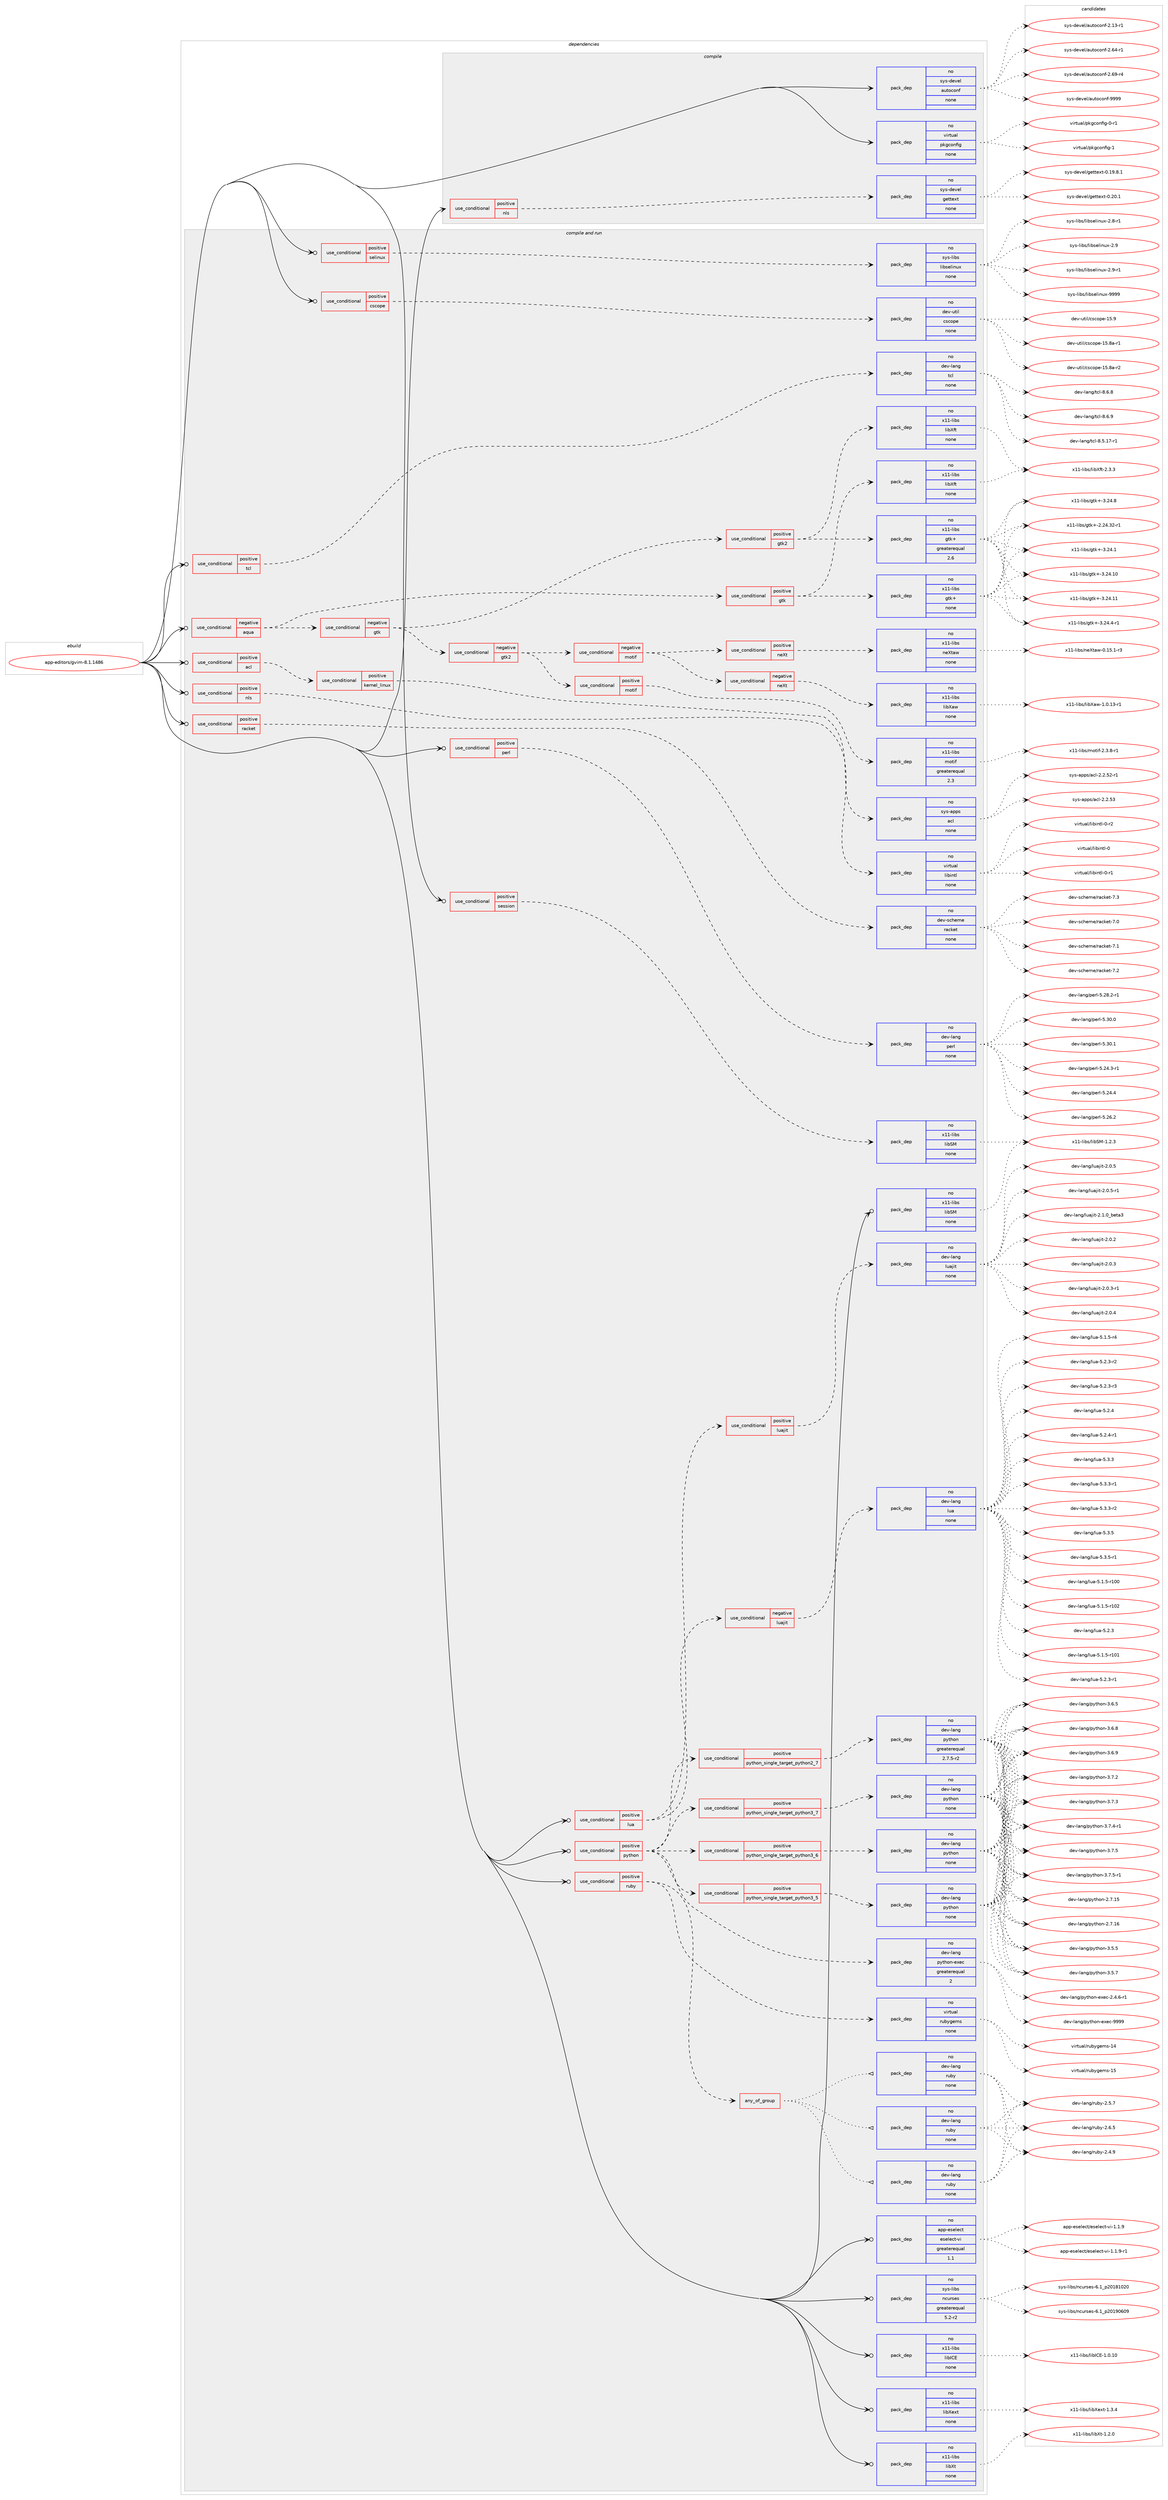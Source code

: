digraph prolog {

# *************
# Graph options
# *************

newrank=true;
concentrate=true;
compound=true;
graph [rankdir=LR,fontname=Helvetica,fontsize=10,ranksep=1.5];#, ranksep=2.5, nodesep=0.2];
edge  [arrowhead=vee];
node  [fontname=Helvetica,fontsize=10];

# **********
# The ebuild
# **********

subgraph cluster_leftcol {
color=gray;
rank=same;
label=<<i>ebuild</i>>;
id [label="app-editors/gvim-8.1.1486", color=red, width=4, href="../app-editors/gvim-8.1.1486.svg"];
}

# ****************
# The dependencies
# ****************

subgraph cluster_midcol {
color=gray;
label=<<i>dependencies</i>>;
subgraph cluster_compile {
fillcolor="#eeeeee";
style=filled;
label=<<i>compile</i>>;
subgraph cond114619 {
dependency480991 [label=<<TABLE BORDER="0" CELLBORDER="1" CELLSPACING="0" CELLPADDING="4"><TR><TD ROWSPAN="3" CELLPADDING="10">use_conditional</TD></TR><TR><TD>positive</TD></TR><TR><TD>nls</TD></TR></TABLE>>, shape=none, color=red];
subgraph pack357619 {
dependency480992 [label=<<TABLE BORDER="0" CELLBORDER="1" CELLSPACING="0" CELLPADDING="4" WIDTH="220"><TR><TD ROWSPAN="6" CELLPADDING="30">pack_dep</TD></TR><TR><TD WIDTH="110">no</TD></TR><TR><TD>sys-devel</TD></TR><TR><TD>gettext</TD></TR><TR><TD>none</TD></TR><TR><TD></TD></TR></TABLE>>, shape=none, color=blue];
}
dependency480991:e -> dependency480992:w [weight=20,style="dashed",arrowhead="vee"];
}
id:e -> dependency480991:w [weight=20,style="solid",arrowhead="vee"];
subgraph pack357620 {
dependency480993 [label=<<TABLE BORDER="0" CELLBORDER="1" CELLSPACING="0" CELLPADDING="4" WIDTH="220"><TR><TD ROWSPAN="6" CELLPADDING="30">pack_dep</TD></TR><TR><TD WIDTH="110">no</TD></TR><TR><TD>sys-devel</TD></TR><TR><TD>autoconf</TD></TR><TR><TD>none</TD></TR><TR><TD></TD></TR></TABLE>>, shape=none, color=blue];
}
id:e -> dependency480993:w [weight=20,style="solid",arrowhead="vee"];
subgraph pack357621 {
dependency480994 [label=<<TABLE BORDER="0" CELLBORDER="1" CELLSPACING="0" CELLPADDING="4" WIDTH="220"><TR><TD ROWSPAN="6" CELLPADDING="30">pack_dep</TD></TR><TR><TD WIDTH="110">no</TD></TR><TR><TD>virtual</TD></TR><TR><TD>pkgconfig</TD></TR><TR><TD>none</TD></TR><TR><TD></TD></TR></TABLE>>, shape=none, color=blue];
}
id:e -> dependency480994:w [weight=20,style="solid",arrowhead="vee"];
}
subgraph cluster_compileandrun {
fillcolor="#eeeeee";
style=filled;
label=<<i>compile and run</i>>;
subgraph cond114620 {
dependency480995 [label=<<TABLE BORDER="0" CELLBORDER="1" CELLSPACING="0" CELLPADDING="4"><TR><TD ROWSPAN="3" CELLPADDING="10">use_conditional</TD></TR><TR><TD>negative</TD></TR><TR><TD>aqua</TD></TR></TABLE>>, shape=none, color=red];
subgraph cond114621 {
dependency480996 [label=<<TABLE BORDER="0" CELLBORDER="1" CELLSPACING="0" CELLPADDING="4"><TR><TD ROWSPAN="3" CELLPADDING="10">use_conditional</TD></TR><TR><TD>positive</TD></TR><TR><TD>gtk</TD></TR></TABLE>>, shape=none, color=red];
subgraph pack357622 {
dependency480997 [label=<<TABLE BORDER="0" CELLBORDER="1" CELLSPACING="0" CELLPADDING="4" WIDTH="220"><TR><TD ROWSPAN="6" CELLPADDING="30">pack_dep</TD></TR><TR><TD WIDTH="110">no</TD></TR><TR><TD>x11-libs</TD></TR><TR><TD>gtk+</TD></TR><TR><TD>none</TD></TR><TR><TD></TD></TR></TABLE>>, shape=none, color=blue];
}
dependency480996:e -> dependency480997:w [weight=20,style="dashed",arrowhead="vee"];
subgraph pack357623 {
dependency480998 [label=<<TABLE BORDER="0" CELLBORDER="1" CELLSPACING="0" CELLPADDING="4" WIDTH="220"><TR><TD ROWSPAN="6" CELLPADDING="30">pack_dep</TD></TR><TR><TD WIDTH="110">no</TD></TR><TR><TD>x11-libs</TD></TR><TR><TD>libXft</TD></TR><TR><TD>none</TD></TR><TR><TD></TD></TR></TABLE>>, shape=none, color=blue];
}
dependency480996:e -> dependency480998:w [weight=20,style="dashed",arrowhead="vee"];
}
dependency480995:e -> dependency480996:w [weight=20,style="dashed",arrowhead="vee"];
subgraph cond114622 {
dependency480999 [label=<<TABLE BORDER="0" CELLBORDER="1" CELLSPACING="0" CELLPADDING="4"><TR><TD ROWSPAN="3" CELLPADDING="10">use_conditional</TD></TR><TR><TD>negative</TD></TR><TR><TD>gtk</TD></TR></TABLE>>, shape=none, color=red];
subgraph cond114623 {
dependency481000 [label=<<TABLE BORDER="0" CELLBORDER="1" CELLSPACING="0" CELLPADDING="4"><TR><TD ROWSPAN="3" CELLPADDING="10">use_conditional</TD></TR><TR><TD>positive</TD></TR><TR><TD>gtk2</TD></TR></TABLE>>, shape=none, color=red];
subgraph pack357624 {
dependency481001 [label=<<TABLE BORDER="0" CELLBORDER="1" CELLSPACING="0" CELLPADDING="4" WIDTH="220"><TR><TD ROWSPAN="6" CELLPADDING="30">pack_dep</TD></TR><TR><TD WIDTH="110">no</TD></TR><TR><TD>x11-libs</TD></TR><TR><TD>gtk+</TD></TR><TR><TD>greaterequal</TD></TR><TR><TD>2.6</TD></TR></TABLE>>, shape=none, color=blue];
}
dependency481000:e -> dependency481001:w [weight=20,style="dashed",arrowhead="vee"];
subgraph pack357625 {
dependency481002 [label=<<TABLE BORDER="0" CELLBORDER="1" CELLSPACING="0" CELLPADDING="4" WIDTH="220"><TR><TD ROWSPAN="6" CELLPADDING="30">pack_dep</TD></TR><TR><TD WIDTH="110">no</TD></TR><TR><TD>x11-libs</TD></TR><TR><TD>libXft</TD></TR><TR><TD>none</TD></TR><TR><TD></TD></TR></TABLE>>, shape=none, color=blue];
}
dependency481000:e -> dependency481002:w [weight=20,style="dashed",arrowhead="vee"];
}
dependency480999:e -> dependency481000:w [weight=20,style="dashed",arrowhead="vee"];
subgraph cond114624 {
dependency481003 [label=<<TABLE BORDER="0" CELLBORDER="1" CELLSPACING="0" CELLPADDING="4"><TR><TD ROWSPAN="3" CELLPADDING="10">use_conditional</TD></TR><TR><TD>negative</TD></TR><TR><TD>gtk2</TD></TR></TABLE>>, shape=none, color=red];
subgraph cond114625 {
dependency481004 [label=<<TABLE BORDER="0" CELLBORDER="1" CELLSPACING="0" CELLPADDING="4"><TR><TD ROWSPAN="3" CELLPADDING="10">use_conditional</TD></TR><TR><TD>positive</TD></TR><TR><TD>motif</TD></TR></TABLE>>, shape=none, color=red];
subgraph pack357626 {
dependency481005 [label=<<TABLE BORDER="0" CELLBORDER="1" CELLSPACING="0" CELLPADDING="4" WIDTH="220"><TR><TD ROWSPAN="6" CELLPADDING="30">pack_dep</TD></TR><TR><TD WIDTH="110">no</TD></TR><TR><TD>x11-libs</TD></TR><TR><TD>motif</TD></TR><TR><TD>greaterequal</TD></TR><TR><TD>2.3</TD></TR></TABLE>>, shape=none, color=blue];
}
dependency481004:e -> dependency481005:w [weight=20,style="dashed",arrowhead="vee"];
}
dependency481003:e -> dependency481004:w [weight=20,style="dashed",arrowhead="vee"];
subgraph cond114626 {
dependency481006 [label=<<TABLE BORDER="0" CELLBORDER="1" CELLSPACING="0" CELLPADDING="4"><TR><TD ROWSPAN="3" CELLPADDING="10">use_conditional</TD></TR><TR><TD>negative</TD></TR><TR><TD>motif</TD></TR></TABLE>>, shape=none, color=red];
subgraph cond114627 {
dependency481007 [label=<<TABLE BORDER="0" CELLBORDER="1" CELLSPACING="0" CELLPADDING="4"><TR><TD ROWSPAN="3" CELLPADDING="10">use_conditional</TD></TR><TR><TD>positive</TD></TR><TR><TD>neXt</TD></TR></TABLE>>, shape=none, color=red];
subgraph pack357627 {
dependency481008 [label=<<TABLE BORDER="0" CELLBORDER="1" CELLSPACING="0" CELLPADDING="4" WIDTH="220"><TR><TD ROWSPAN="6" CELLPADDING="30">pack_dep</TD></TR><TR><TD WIDTH="110">no</TD></TR><TR><TD>x11-libs</TD></TR><TR><TD>neXtaw</TD></TR><TR><TD>none</TD></TR><TR><TD></TD></TR></TABLE>>, shape=none, color=blue];
}
dependency481007:e -> dependency481008:w [weight=20,style="dashed",arrowhead="vee"];
}
dependency481006:e -> dependency481007:w [weight=20,style="dashed",arrowhead="vee"];
subgraph cond114628 {
dependency481009 [label=<<TABLE BORDER="0" CELLBORDER="1" CELLSPACING="0" CELLPADDING="4"><TR><TD ROWSPAN="3" CELLPADDING="10">use_conditional</TD></TR><TR><TD>negative</TD></TR><TR><TD>neXt</TD></TR></TABLE>>, shape=none, color=red];
subgraph pack357628 {
dependency481010 [label=<<TABLE BORDER="0" CELLBORDER="1" CELLSPACING="0" CELLPADDING="4" WIDTH="220"><TR><TD ROWSPAN="6" CELLPADDING="30">pack_dep</TD></TR><TR><TD WIDTH="110">no</TD></TR><TR><TD>x11-libs</TD></TR><TR><TD>libXaw</TD></TR><TR><TD>none</TD></TR><TR><TD></TD></TR></TABLE>>, shape=none, color=blue];
}
dependency481009:e -> dependency481010:w [weight=20,style="dashed",arrowhead="vee"];
}
dependency481006:e -> dependency481009:w [weight=20,style="dashed",arrowhead="vee"];
}
dependency481003:e -> dependency481006:w [weight=20,style="dashed",arrowhead="vee"];
}
dependency480999:e -> dependency481003:w [weight=20,style="dashed",arrowhead="vee"];
}
dependency480995:e -> dependency480999:w [weight=20,style="dashed",arrowhead="vee"];
}
id:e -> dependency480995:w [weight=20,style="solid",arrowhead="odotvee"];
subgraph cond114629 {
dependency481011 [label=<<TABLE BORDER="0" CELLBORDER="1" CELLSPACING="0" CELLPADDING="4"><TR><TD ROWSPAN="3" CELLPADDING="10">use_conditional</TD></TR><TR><TD>positive</TD></TR><TR><TD>acl</TD></TR></TABLE>>, shape=none, color=red];
subgraph cond114630 {
dependency481012 [label=<<TABLE BORDER="0" CELLBORDER="1" CELLSPACING="0" CELLPADDING="4"><TR><TD ROWSPAN="3" CELLPADDING="10">use_conditional</TD></TR><TR><TD>positive</TD></TR><TR><TD>kernel_linux</TD></TR></TABLE>>, shape=none, color=red];
subgraph pack357629 {
dependency481013 [label=<<TABLE BORDER="0" CELLBORDER="1" CELLSPACING="0" CELLPADDING="4" WIDTH="220"><TR><TD ROWSPAN="6" CELLPADDING="30">pack_dep</TD></TR><TR><TD WIDTH="110">no</TD></TR><TR><TD>sys-apps</TD></TR><TR><TD>acl</TD></TR><TR><TD>none</TD></TR><TR><TD></TD></TR></TABLE>>, shape=none, color=blue];
}
dependency481012:e -> dependency481013:w [weight=20,style="dashed",arrowhead="vee"];
}
dependency481011:e -> dependency481012:w [weight=20,style="dashed",arrowhead="vee"];
}
id:e -> dependency481011:w [weight=20,style="solid",arrowhead="odotvee"];
subgraph cond114631 {
dependency481014 [label=<<TABLE BORDER="0" CELLBORDER="1" CELLSPACING="0" CELLPADDING="4"><TR><TD ROWSPAN="3" CELLPADDING="10">use_conditional</TD></TR><TR><TD>positive</TD></TR><TR><TD>cscope</TD></TR></TABLE>>, shape=none, color=red];
subgraph pack357630 {
dependency481015 [label=<<TABLE BORDER="0" CELLBORDER="1" CELLSPACING="0" CELLPADDING="4" WIDTH="220"><TR><TD ROWSPAN="6" CELLPADDING="30">pack_dep</TD></TR><TR><TD WIDTH="110">no</TD></TR><TR><TD>dev-util</TD></TR><TR><TD>cscope</TD></TR><TR><TD>none</TD></TR><TR><TD></TD></TR></TABLE>>, shape=none, color=blue];
}
dependency481014:e -> dependency481015:w [weight=20,style="dashed",arrowhead="vee"];
}
id:e -> dependency481014:w [weight=20,style="solid",arrowhead="odotvee"];
subgraph cond114632 {
dependency481016 [label=<<TABLE BORDER="0" CELLBORDER="1" CELLSPACING="0" CELLPADDING="4"><TR><TD ROWSPAN="3" CELLPADDING="10">use_conditional</TD></TR><TR><TD>positive</TD></TR><TR><TD>lua</TD></TR></TABLE>>, shape=none, color=red];
subgraph cond114633 {
dependency481017 [label=<<TABLE BORDER="0" CELLBORDER="1" CELLSPACING="0" CELLPADDING="4"><TR><TD ROWSPAN="3" CELLPADDING="10">use_conditional</TD></TR><TR><TD>positive</TD></TR><TR><TD>luajit</TD></TR></TABLE>>, shape=none, color=red];
subgraph pack357631 {
dependency481018 [label=<<TABLE BORDER="0" CELLBORDER="1" CELLSPACING="0" CELLPADDING="4" WIDTH="220"><TR><TD ROWSPAN="6" CELLPADDING="30">pack_dep</TD></TR><TR><TD WIDTH="110">no</TD></TR><TR><TD>dev-lang</TD></TR><TR><TD>luajit</TD></TR><TR><TD>none</TD></TR><TR><TD></TD></TR></TABLE>>, shape=none, color=blue];
}
dependency481017:e -> dependency481018:w [weight=20,style="dashed",arrowhead="vee"];
}
dependency481016:e -> dependency481017:w [weight=20,style="dashed",arrowhead="vee"];
subgraph cond114634 {
dependency481019 [label=<<TABLE BORDER="0" CELLBORDER="1" CELLSPACING="0" CELLPADDING="4"><TR><TD ROWSPAN="3" CELLPADDING="10">use_conditional</TD></TR><TR><TD>negative</TD></TR><TR><TD>luajit</TD></TR></TABLE>>, shape=none, color=red];
subgraph pack357632 {
dependency481020 [label=<<TABLE BORDER="0" CELLBORDER="1" CELLSPACING="0" CELLPADDING="4" WIDTH="220"><TR><TD ROWSPAN="6" CELLPADDING="30">pack_dep</TD></TR><TR><TD WIDTH="110">no</TD></TR><TR><TD>dev-lang</TD></TR><TR><TD>lua</TD></TR><TR><TD>none</TD></TR><TR><TD></TD></TR></TABLE>>, shape=none, color=blue];
}
dependency481019:e -> dependency481020:w [weight=20,style="dashed",arrowhead="vee"];
}
dependency481016:e -> dependency481019:w [weight=20,style="dashed",arrowhead="vee"];
}
id:e -> dependency481016:w [weight=20,style="solid",arrowhead="odotvee"];
subgraph cond114635 {
dependency481021 [label=<<TABLE BORDER="0" CELLBORDER="1" CELLSPACING="0" CELLPADDING="4"><TR><TD ROWSPAN="3" CELLPADDING="10">use_conditional</TD></TR><TR><TD>positive</TD></TR><TR><TD>nls</TD></TR></TABLE>>, shape=none, color=red];
subgraph pack357633 {
dependency481022 [label=<<TABLE BORDER="0" CELLBORDER="1" CELLSPACING="0" CELLPADDING="4" WIDTH="220"><TR><TD ROWSPAN="6" CELLPADDING="30">pack_dep</TD></TR><TR><TD WIDTH="110">no</TD></TR><TR><TD>virtual</TD></TR><TR><TD>libintl</TD></TR><TR><TD>none</TD></TR><TR><TD></TD></TR></TABLE>>, shape=none, color=blue];
}
dependency481021:e -> dependency481022:w [weight=20,style="dashed",arrowhead="vee"];
}
id:e -> dependency481021:w [weight=20,style="solid",arrowhead="odotvee"];
subgraph cond114636 {
dependency481023 [label=<<TABLE BORDER="0" CELLBORDER="1" CELLSPACING="0" CELLPADDING="4"><TR><TD ROWSPAN="3" CELLPADDING="10">use_conditional</TD></TR><TR><TD>positive</TD></TR><TR><TD>perl</TD></TR></TABLE>>, shape=none, color=red];
subgraph pack357634 {
dependency481024 [label=<<TABLE BORDER="0" CELLBORDER="1" CELLSPACING="0" CELLPADDING="4" WIDTH="220"><TR><TD ROWSPAN="6" CELLPADDING="30">pack_dep</TD></TR><TR><TD WIDTH="110">no</TD></TR><TR><TD>dev-lang</TD></TR><TR><TD>perl</TD></TR><TR><TD>none</TD></TR><TR><TD></TD></TR></TABLE>>, shape=none, color=blue];
}
dependency481023:e -> dependency481024:w [weight=20,style="dashed",arrowhead="vee"];
}
id:e -> dependency481023:w [weight=20,style="solid",arrowhead="odotvee"];
subgraph cond114637 {
dependency481025 [label=<<TABLE BORDER="0" CELLBORDER="1" CELLSPACING="0" CELLPADDING="4"><TR><TD ROWSPAN="3" CELLPADDING="10">use_conditional</TD></TR><TR><TD>positive</TD></TR><TR><TD>python</TD></TR></TABLE>>, shape=none, color=red];
subgraph cond114638 {
dependency481026 [label=<<TABLE BORDER="0" CELLBORDER="1" CELLSPACING="0" CELLPADDING="4"><TR><TD ROWSPAN="3" CELLPADDING="10">use_conditional</TD></TR><TR><TD>positive</TD></TR><TR><TD>python_single_target_python2_7</TD></TR></TABLE>>, shape=none, color=red];
subgraph pack357635 {
dependency481027 [label=<<TABLE BORDER="0" CELLBORDER="1" CELLSPACING="0" CELLPADDING="4" WIDTH="220"><TR><TD ROWSPAN="6" CELLPADDING="30">pack_dep</TD></TR><TR><TD WIDTH="110">no</TD></TR><TR><TD>dev-lang</TD></TR><TR><TD>python</TD></TR><TR><TD>greaterequal</TD></TR><TR><TD>2.7.5-r2</TD></TR></TABLE>>, shape=none, color=blue];
}
dependency481026:e -> dependency481027:w [weight=20,style="dashed",arrowhead="vee"];
}
dependency481025:e -> dependency481026:w [weight=20,style="dashed",arrowhead="vee"];
subgraph cond114639 {
dependency481028 [label=<<TABLE BORDER="0" CELLBORDER="1" CELLSPACING="0" CELLPADDING="4"><TR><TD ROWSPAN="3" CELLPADDING="10">use_conditional</TD></TR><TR><TD>positive</TD></TR><TR><TD>python_single_target_python3_5</TD></TR></TABLE>>, shape=none, color=red];
subgraph pack357636 {
dependency481029 [label=<<TABLE BORDER="0" CELLBORDER="1" CELLSPACING="0" CELLPADDING="4" WIDTH="220"><TR><TD ROWSPAN="6" CELLPADDING="30">pack_dep</TD></TR><TR><TD WIDTH="110">no</TD></TR><TR><TD>dev-lang</TD></TR><TR><TD>python</TD></TR><TR><TD>none</TD></TR><TR><TD></TD></TR></TABLE>>, shape=none, color=blue];
}
dependency481028:e -> dependency481029:w [weight=20,style="dashed",arrowhead="vee"];
}
dependency481025:e -> dependency481028:w [weight=20,style="dashed",arrowhead="vee"];
subgraph cond114640 {
dependency481030 [label=<<TABLE BORDER="0" CELLBORDER="1" CELLSPACING="0" CELLPADDING="4"><TR><TD ROWSPAN="3" CELLPADDING="10">use_conditional</TD></TR><TR><TD>positive</TD></TR><TR><TD>python_single_target_python3_6</TD></TR></TABLE>>, shape=none, color=red];
subgraph pack357637 {
dependency481031 [label=<<TABLE BORDER="0" CELLBORDER="1" CELLSPACING="0" CELLPADDING="4" WIDTH="220"><TR><TD ROWSPAN="6" CELLPADDING="30">pack_dep</TD></TR><TR><TD WIDTH="110">no</TD></TR><TR><TD>dev-lang</TD></TR><TR><TD>python</TD></TR><TR><TD>none</TD></TR><TR><TD></TD></TR></TABLE>>, shape=none, color=blue];
}
dependency481030:e -> dependency481031:w [weight=20,style="dashed",arrowhead="vee"];
}
dependency481025:e -> dependency481030:w [weight=20,style="dashed",arrowhead="vee"];
subgraph cond114641 {
dependency481032 [label=<<TABLE BORDER="0" CELLBORDER="1" CELLSPACING="0" CELLPADDING="4"><TR><TD ROWSPAN="3" CELLPADDING="10">use_conditional</TD></TR><TR><TD>positive</TD></TR><TR><TD>python_single_target_python3_7</TD></TR></TABLE>>, shape=none, color=red];
subgraph pack357638 {
dependency481033 [label=<<TABLE BORDER="0" CELLBORDER="1" CELLSPACING="0" CELLPADDING="4" WIDTH="220"><TR><TD ROWSPAN="6" CELLPADDING="30">pack_dep</TD></TR><TR><TD WIDTH="110">no</TD></TR><TR><TD>dev-lang</TD></TR><TR><TD>python</TD></TR><TR><TD>none</TD></TR><TR><TD></TD></TR></TABLE>>, shape=none, color=blue];
}
dependency481032:e -> dependency481033:w [weight=20,style="dashed",arrowhead="vee"];
}
dependency481025:e -> dependency481032:w [weight=20,style="dashed",arrowhead="vee"];
subgraph pack357639 {
dependency481034 [label=<<TABLE BORDER="0" CELLBORDER="1" CELLSPACING="0" CELLPADDING="4" WIDTH="220"><TR><TD ROWSPAN="6" CELLPADDING="30">pack_dep</TD></TR><TR><TD WIDTH="110">no</TD></TR><TR><TD>dev-lang</TD></TR><TR><TD>python-exec</TD></TR><TR><TD>greaterequal</TD></TR><TR><TD>2</TD></TR></TABLE>>, shape=none, color=blue];
}
dependency481025:e -> dependency481034:w [weight=20,style="dashed",arrowhead="vee"];
}
id:e -> dependency481025:w [weight=20,style="solid",arrowhead="odotvee"];
subgraph cond114642 {
dependency481035 [label=<<TABLE BORDER="0" CELLBORDER="1" CELLSPACING="0" CELLPADDING="4"><TR><TD ROWSPAN="3" CELLPADDING="10">use_conditional</TD></TR><TR><TD>positive</TD></TR><TR><TD>racket</TD></TR></TABLE>>, shape=none, color=red];
subgraph pack357640 {
dependency481036 [label=<<TABLE BORDER="0" CELLBORDER="1" CELLSPACING="0" CELLPADDING="4" WIDTH="220"><TR><TD ROWSPAN="6" CELLPADDING="30">pack_dep</TD></TR><TR><TD WIDTH="110">no</TD></TR><TR><TD>dev-scheme</TD></TR><TR><TD>racket</TD></TR><TR><TD>none</TD></TR><TR><TD></TD></TR></TABLE>>, shape=none, color=blue];
}
dependency481035:e -> dependency481036:w [weight=20,style="dashed",arrowhead="vee"];
}
id:e -> dependency481035:w [weight=20,style="solid",arrowhead="odotvee"];
subgraph cond114643 {
dependency481037 [label=<<TABLE BORDER="0" CELLBORDER="1" CELLSPACING="0" CELLPADDING="4"><TR><TD ROWSPAN="3" CELLPADDING="10">use_conditional</TD></TR><TR><TD>positive</TD></TR><TR><TD>ruby</TD></TR></TABLE>>, shape=none, color=red];
subgraph any8447 {
dependency481038 [label=<<TABLE BORDER="0" CELLBORDER="1" CELLSPACING="0" CELLPADDING="4"><TR><TD CELLPADDING="10">any_of_group</TD></TR></TABLE>>, shape=none, color=red];subgraph pack357641 {
dependency481039 [label=<<TABLE BORDER="0" CELLBORDER="1" CELLSPACING="0" CELLPADDING="4" WIDTH="220"><TR><TD ROWSPAN="6" CELLPADDING="30">pack_dep</TD></TR><TR><TD WIDTH="110">no</TD></TR><TR><TD>dev-lang</TD></TR><TR><TD>ruby</TD></TR><TR><TD>none</TD></TR><TR><TD></TD></TR></TABLE>>, shape=none, color=blue];
}
dependency481038:e -> dependency481039:w [weight=20,style="dotted",arrowhead="oinv"];
subgraph pack357642 {
dependency481040 [label=<<TABLE BORDER="0" CELLBORDER="1" CELLSPACING="0" CELLPADDING="4" WIDTH="220"><TR><TD ROWSPAN="6" CELLPADDING="30">pack_dep</TD></TR><TR><TD WIDTH="110">no</TD></TR><TR><TD>dev-lang</TD></TR><TR><TD>ruby</TD></TR><TR><TD>none</TD></TR><TR><TD></TD></TR></TABLE>>, shape=none, color=blue];
}
dependency481038:e -> dependency481040:w [weight=20,style="dotted",arrowhead="oinv"];
subgraph pack357643 {
dependency481041 [label=<<TABLE BORDER="0" CELLBORDER="1" CELLSPACING="0" CELLPADDING="4" WIDTH="220"><TR><TD ROWSPAN="6" CELLPADDING="30">pack_dep</TD></TR><TR><TD WIDTH="110">no</TD></TR><TR><TD>dev-lang</TD></TR><TR><TD>ruby</TD></TR><TR><TD>none</TD></TR><TR><TD></TD></TR></TABLE>>, shape=none, color=blue];
}
dependency481038:e -> dependency481041:w [weight=20,style="dotted",arrowhead="oinv"];
}
dependency481037:e -> dependency481038:w [weight=20,style="dashed",arrowhead="vee"];
subgraph pack357644 {
dependency481042 [label=<<TABLE BORDER="0" CELLBORDER="1" CELLSPACING="0" CELLPADDING="4" WIDTH="220"><TR><TD ROWSPAN="6" CELLPADDING="30">pack_dep</TD></TR><TR><TD WIDTH="110">no</TD></TR><TR><TD>virtual</TD></TR><TR><TD>rubygems</TD></TR><TR><TD>none</TD></TR><TR><TD></TD></TR></TABLE>>, shape=none, color=blue];
}
dependency481037:e -> dependency481042:w [weight=20,style="dashed",arrowhead="vee"];
}
id:e -> dependency481037:w [weight=20,style="solid",arrowhead="odotvee"];
subgraph cond114644 {
dependency481043 [label=<<TABLE BORDER="0" CELLBORDER="1" CELLSPACING="0" CELLPADDING="4"><TR><TD ROWSPAN="3" CELLPADDING="10">use_conditional</TD></TR><TR><TD>positive</TD></TR><TR><TD>selinux</TD></TR></TABLE>>, shape=none, color=red];
subgraph pack357645 {
dependency481044 [label=<<TABLE BORDER="0" CELLBORDER="1" CELLSPACING="0" CELLPADDING="4" WIDTH="220"><TR><TD ROWSPAN="6" CELLPADDING="30">pack_dep</TD></TR><TR><TD WIDTH="110">no</TD></TR><TR><TD>sys-libs</TD></TR><TR><TD>libselinux</TD></TR><TR><TD>none</TD></TR><TR><TD></TD></TR></TABLE>>, shape=none, color=blue];
}
dependency481043:e -> dependency481044:w [weight=20,style="dashed",arrowhead="vee"];
}
id:e -> dependency481043:w [weight=20,style="solid",arrowhead="odotvee"];
subgraph cond114645 {
dependency481045 [label=<<TABLE BORDER="0" CELLBORDER="1" CELLSPACING="0" CELLPADDING="4"><TR><TD ROWSPAN="3" CELLPADDING="10">use_conditional</TD></TR><TR><TD>positive</TD></TR><TR><TD>session</TD></TR></TABLE>>, shape=none, color=red];
subgraph pack357646 {
dependency481046 [label=<<TABLE BORDER="0" CELLBORDER="1" CELLSPACING="0" CELLPADDING="4" WIDTH="220"><TR><TD ROWSPAN="6" CELLPADDING="30">pack_dep</TD></TR><TR><TD WIDTH="110">no</TD></TR><TR><TD>x11-libs</TD></TR><TR><TD>libSM</TD></TR><TR><TD>none</TD></TR><TR><TD></TD></TR></TABLE>>, shape=none, color=blue];
}
dependency481045:e -> dependency481046:w [weight=20,style="dashed",arrowhead="vee"];
}
id:e -> dependency481045:w [weight=20,style="solid",arrowhead="odotvee"];
subgraph cond114646 {
dependency481047 [label=<<TABLE BORDER="0" CELLBORDER="1" CELLSPACING="0" CELLPADDING="4"><TR><TD ROWSPAN="3" CELLPADDING="10">use_conditional</TD></TR><TR><TD>positive</TD></TR><TR><TD>tcl</TD></TR></TABLE>>, shape=none, color=red];
subgraph pack357647 {
dependency481048 [label=<<TABLE BORDER="0" CELLBORDER="1" CELLSPACING="0" CELLPADDING="4" WIDTH="220"><TR><TD ROWSPAN="6" CELLPADDING="30">pack_dep</TD></TR><TR><TD WIDTH="110">no</TD></TR><TR><TD>dev-lang</TD></TR><TR><TD>tcl</TD></TR><TR><TD>none</TD></TR><TR><TD></TD></TR></TABLE>>, shape=none, color=blue];
}
dependency481047:e -> dependency481048:w [weight=20,style="dashed",arrowhead="vee"];
}
id:e -> dependency481047:w [weight=20,style="solid",arrowhead="odotvee"];
subgraph pack357648 {
dependency481049 [label=<<TABLE BORDER="0" CELLBORDER="1" CELLSPACING="0" CELLPADDING="4" WIDTH="220"><TR><TD ROWSPAN="6" CELLPADDING="30">pack_dep</TD></TR><TR><TD WIDTH="110">no</TD></TR><TR><TD>app-eselect</TD></TR><TR><TD>eselect-vi</TD></TR><TR><TD>greaterequal</TD></TR><TR><TD>1.1</TD></TR></TABLE>>, shape=none, color=blue];
}
id:e -> dependency481049:w [weight=20,style="solid",arrowhead="odotvee"];
subgraph pack357649 {
dependency481050 [label=<<TABLE BORDER="0" CELLBORDER="1" CELLSPACING="0" CELLPADDING="4" WIDTH="220"><TR><TD ROWSPAN="6" CELLPADDING="30">pack_dep</TD></TR><TR><TD WIDTH="110">no</TD></TR><TR><TD>sys-libs</TD></TR><TR><TD>ncurses</TD></TR><TR><TD>greaterequal</TD></TR><TR><TD>5.2-r2</TD></TR></TABLE>>, shape=none, color=blue];
}
id:e -> dependency481050:w [weight=20,style="solid",arrowhead="odotvee"];
subgraph pack357650 {
dependency481051 [label=<<TABLE BORDER="0" CELLBORDER="1" CELLSPACING="0" CELLPADDING="4" WIDTH="220"><TR><TD ROWSPAN="6" CELLPADDING="30">pack_dep</TD></TR><TR><TD WIDTH="110">no</TD></TR><TR><TD>x11-libs</TD></TR><TR><TD>libICE</TD></TR><TR><TD>none</TD></TR><TR><TD></TD></TR></TABLE>>, shape=none, color=blue];
}
id:e -> dependency481051:w [weight=20,style="solid",arrowhead="odotvee"];
subgraph pack357651 {
dependency481052 [label=<<TABLE BORDER="0" CELLBORDER="1" CELLSPACING="0" CELLPADDING="4" WIDTH="220"><TR><TD ROWSPAN="6" CELLPADDING="30">pack_dep</TD></TR><TR><TD WIDTH="110">no</TD></TR><TR><TD>x11-libs</TD></TR><TR><TD>libSM</TD></TR><TR><TD>none</TD></TR><TR><TD></TD></TR></TABLE>>, shape=none, color=blue];
}
id:e -> dependency481052:w [weight=20,style="solid",arrowhead="odotvee"];
subgraph pack357652 {
dependency481053 [label=<<TABLE BORDER="0" CELLBORDER="1" CELLSPACING="0" CELLPADDING="4" WIDTH="220"><TR><TD ROWSPAN="6" CELLPADDING="30">pack_dep</TD></TR><TR><TD WIDTH="110">no</TD></TR><TR><TD>x11-libs</TD></TR><TR><TD>libXext</TD></TR><TR><TD>none</TD></TR><TR><TD></TD></TR></TABLE>>, shape=none, color=blue];
}
id:e -> dependency481053:w [weight=20,style="solid",arrowhead="odotvee"];
subgraph pack357653 {
dependency481054 [label=<<TABLE BORDER="0" CELLBORDER="1" CELLSPACING="0" CELLPADDING="4" WIDTH="220"><TR><TD ROWSPAN="6" CELLPADDING="30">pack_dep</TD></TR><TR><TD WIDTH="110">no</TD></TR><TR><TD>x11-libs</TD></TR><TR><TD>libXt</TD></TR><TR><TD>none</TD></TR><TR><TD></TD></TR></TABLE>>, shape=none, color=blue];
}
id:e -> dependency481054:w [weight=20,style="solid",arrowhead="odotvee"];
}
subgraph cluster_run {
fillcolor="#eeeeee";
style=filled;
label=<<i>run</i>>;
}
}

# **************
# The candidates
# **************

subgraph cluster_choices {
rank=same;
color=gray;
label=<<i>candidates</i>>;

subgraph choice357619 {
color=black;
nodesep=1;
choice1151211154510010111810110847103101116116101120116454846495746564649 [label="sys-devel/gettext-0.19.8.1", color=red, width=4,href="../sys-devel/gettext-0.19.8.1.svg"];
choice115121115451001011181011084710310111611610112011645484650484649 [label="sys-devel/gettext-0.20.1", color=red, width=4,href="../sys-devel/gettext-0.20.1.svg"];
dependency480992:e -> choice1151211154510010111810110847103101116116101120116454846495746564649:w [style=dotted,weight="100"];
dependency480992:e -> choice115121115451001011181011084710310111611610112011645484650484649:w [style=dotted,weight="100"];
}
subgraph choice357620 {
color=black;
nodesep=1;
choice1151211154510010111810110847971171161119911111010245504649514511449 [label="sys-devel/autoconf-2.13-r1", color=red, width=4,href="../sys-devel/autoconf-2.13-r1.svg"];
choice1151211154510010111810110847971171161119911111010245504654524511449 [label="sys-devel/autoconf-2.64-r1", color=red, width=4,href="../sys-devel/autoconf-2.64-r1.svg"];
choice1151211154510010111810110847971171161119911111010245504654574511452 [label="sys-devel/autoconf-2.69-r4", color=red, width=4,href="../sys-devel/autoconf-2.69-r4.svg"];
choice115121115451001011181011084797117116111991111101024557575757 [label="sys-devel/autoconf-9999", color=red, width=4,href="../sys-devel/autoconf-9999.svg"];
dependency480993:e -> choice1151211154510010111810110847971171161119911111010245504649514511449:w [style=dotted,weight="100"];
dependency480993:e -> choice1151211154510010111810110847971171161119911111010245504654524511449:w [style=dotted,weight="100"];
dependency480993:e -> choice1151211154510010111810110847971171161119911111010245504654574511452:w [style=dotted,weight="100"];
dependency480993:e -> choice115121115451001011181011084797117116111991111101024557575757:w [style=dotted,weight="100"];
}
subgraph choice357621 {
color=black;
nodesep=1;
choice11810511411611797108471121071039911111010210510345484511449 [label="virtual/pkgconfig-0-r1", color=red, width=4,href="../virtual/pkgconfig-0-r1.svg"];
choice1181051141161179710847112107103991111101021051034549 [label="virtual/pkgconfig-1", color=red, width=4,href="../virtual/pkgconfig-1.svg"];
dependency480994:e -> choice11810511411611797108471121071039911111010210510345484511449:w [style=dotted,weight="100"];
dependency480994:e -> choice1181051141161179710847112107103991111101021051034549:w [style=dotted,weight="100"];
}
subgraph choice357622 {
color=black;
nodesep=1;
choice12049494510810598115471031161074345504650524651504511449 [label="x11-libs/gtk+-2.24.32-r1", color=red, width=4,href="../x11-libs/gtk+-2.24.32-r1.svg"];
choice12049494510810598115471031161074345514650524649 [label="x11-libs/gtk+-3.24.1", color=red, width=4,href="../x11-libs/gtk+-3.24.1.svg"];
choice1204949451081059811547103116107434551465052464948 [label="x11-libs/gtk+-3.24.10", color=red, width=4,href="../x11-libs/gtk+-3.24.10.svg"];
choice1204949451081059811547103116107434551465052464949 [label="x11-libs/gtk+-3.24.11", color=red, width=4,href="../x11-libs/gtk+-3.24.11.svg"];
choice120494945108105981154710311610743455146505246524511449 [label="x11-libs/gtk+-3.24.4-r1", color=red, width=4,href="../x11-libs/gtk+-3.24.4-r1.svg"];
choice12049494510810598115471031161074345514650524656 [label="x11-libs/gtk+-3.24.8", color=red, width=4,href="../x11-libs/gtk+-3.24.8.svg"];
dependency480997:e -> choice12049494510810598115471031161074345504650524651504511449:w [style=dotted,weight="100"];
dependency480997:e -> choice12049494510810598115471031161074345514650524649:w [style=dotted,weight="100"];
dependency480997:e -> choice1204949451081059811547103116107434551465052464948:w [style=dotted,weight="100"];
dependency480997:e -> choice1204949451081059811547103116107434551465052464949:w [style=dotted,weight="100"];
dependency480997:e -> choice120494945108105981154710311610743455146505246524511449:w [style=dotted,weight="100"];
dependency480997:e -> choice12049494510810598115471031161074345514650524656:w [style=dotted,weight="100"];
}
subgraph choice357623 {
color=black;
nodesep=1;
choice12049494510810598115471081059888102116455046514651 [label="x11-libs/libXft-2.3.3", color=red, width=4,href="../x11-libs/libXft-2.3.3.svg"];
dependency480998:e -> choice12049494510810598115471081059888102116455046514651:w [style=dotted,weight="100"];
}
subgraph choice357624 {
color=black;
nodesep=1;
choice12049494510810598115471031161074345504650524651504511449 [label="x11-libs/gtk+-2.24.32-r1", color=red, width=4,href="../x11-libs/gtk+-2.24.32-r1.svg"];
choice12049494510810598115471031161074345514650524649 [label="x11-libs/gtk+-3.24.1", color=red, width=4,href="../x11-libs/gtk+-3.24.1.svg"];
choice1204949451081059811547103116107434551465052464948 [label="x11-libs/gtk+-3.24.10", color=red, width=4,href="../x11-libs/gtk+-3.24.10.svg"];
choice1204949451081059811547103116107434551465052464949 [label="x11-libs/gtk+-3.24.11", color=red, width=4,href="../x11-libs/gtk+-3.24.11.svg"];
choice120494945108105981154710311610743455146505246524511449 [label="x11-libs/gtk+-3.24.4-r1", color=red, width=4,href="../x11-libs/gtk+-3.24.4-r1.svg"];
choice12049494510810598115471031161074345514650524656 [label="x11-libs/gtk+-3.24.8", color=red, width=4,href="../x11-libs/gtk+-3.24.8.svg"];
dependency481001:e -> choice12049494510810598115471031161074345504650524651504511449:w [style=dotted,weight="100"];
dependency481001:e -> choice12049494510810598115471031161074345514650524649:w [style=dotted,weight="100"];
dependency481001:e -> choice1204949451081059811547103116107434551465052464948:w [style=dotted,weight="100"];
dependency481001:e -> choice1204949451081059811547103116107434551465052464949:w [style=dotted,weight="100"];
dependency481001:e -> choice120494945108105981154710311610743455146505246524511449:w [style=dotted,weight="100"];
dependency481001:e -> choice12049494510810598115471031161074345514650524656:w [style=dotted,weight="100"];
}
subgraph choice357625 {
color=black;
nodesep=1;
choice12049494510810598115471081059888102116455046514651 [label="x11-libs/libXft-2.3.3", color=red, width=4,href="../x11-libs/libXft-2.3.3.svg"];
dependency481002:e -> choice12049494510810598115471081059888102116455046514651:w [style=dotted,weight="100"];
}
subgraph choice357626 {
color=black;
nodesep=1;
choice12049494510810598115471091111161051024550465146564511449 [label="x11-libs/motif-2.3.8-r1", color=red, width=4,href="../x11-libs/motif-2.3.8-r1.svg"];
dependency481005:e -> choice12049494510810598115471091111161051024550465146564511449:w [style=dotted,weight="100"];
}
subgraph choice357627 {
color=black;
nodesep=1;
choice12049494510810598115471101018811697119454846495346494511451 [label="x11-libs/neXtaw-0.15.1-r3", color=red, width=4,href="../x11-libs/neXtaw-0.15.1-r3.svg"];
dependency481008:e -> choice12049494510810598115471101018811697119454846495346494511451:w [style=dotted,weight="100"];
}
subgraph choice357628 {
color=black;
nodesep=1;
choice1204949451081059811547108105988897119454946484649514511449 [label="x11-libs/libXaw-1.0.13-r1", color=red, width=4,href="../x11-libs/libXaw-1.0.13-r1.svg"];
dependency481010:e -> choice1204949451081059811547108105988897119454946484649514511449:w [style=dotted,weight="100"];
}
subgraph choice357629 {
color=black;
nodesep=1;
choice1151211154597112112115479799108455046504653504511449 [label="sys-apps/acl-2.2.52-r1", color=red, width=4,href="../sys-apps/acl-2.2.52-r1.svg"];
choice115121115459711211211547979910845504650465351 [label="sys-apps/acl-2.2.53", color=red, width=4,href="../sys-apps/acl-2.2.53.svg"];
dependency481013:e -> choice1151211154597112112115479799108455046504653504511449:w [style=dotted,weight="100"];
dependency481013:e -> choice115121115459711211211547979910845504650465351:w [style=dotted,weight="100"];
}
subgraph choice357630 {
color=black;
nodesep=1;
choice100101118451171161051084799115991111121014549534656974511449 [label="dev-util/cscope-15.8a-r1", color=red, width=4,href="../dev-util/cscope-15.8a-r1.svg"];
choice100101118451171161051084799115991111121014549534656974511450 [label="dev-util/cscope-15.8a-r2", color=red, width=4,href="../dev-util/cscope-15.8a-r2.svg"];
choice100101118451171161051084799115991111121014549534657 [label="dev-util/cscope-15.9", color=red, width=4,href="../dev-util/cscope-15.9.svg"];
dependency481015:e -> choice100101118451171161051084799115991111121014549534656974511449:w [style=dotted,weight="100"];
dependency481015:e -> choice100101118451171161051084799115991111121014549534656974511450:w [style=dotted,weight="100"];
dependency481015:e -> choice100101118451171161051084799115991111121014549534657:w [style=dotted,weight="100"];
}
subgraph choice357631 {
color=black;
nodesep=1;
choice10010111845108971101034710811797106105116455046484650 [label="dev-lang/luajit-2.0.2", color=red, width=4,href="../dev-lang/luajit-2.0.2.svg"];
choice10010111845108971101034710811797106105116455046484651 [label="dev-lang/luajit-2.0.3", color=red, width=4,href="../dev-lang/luajit-2.0.3.svg"];
choice100101118451089711010347108117971061051164550464846514511449 [label="dev-lang/luajit-2.0.3-r1", color=red, width=4,href="../dev-lang/luajit-2.0.3-r1.svg"];
choice10010111845108971101034710811797106105116455046484652 [label="dev-lang/luajit-2.0.4", color=red, width=4,href="../dev-lang/luajit-2.0.4.svg"];
choice10010111845108971101034710811797106105116455046484653 [label="dev-lang/luajit-2.0.5", color=red, width=4,href="../dev-lang/luajit-2.0.5.svg"];
choice100101118451089711010347108117971061051164550464846534511449 [label="dev-lang/luajit-2.0.5-r1", color=red, width=4,href="../dev-lang/luajit-2.0.5-r1.svg"];
choice1001011184510897110103471081179710610511645504649464895981011169751 [label="dev-lang/luajit-2.1.0_beta3", color=red, width=4,href="../dev-lang/luajit-2.1.0_beta3.svg"];
dependency481018:e -> choice10010111845108971101034710811797106105116455046484650:w [style=dotted,weight="100"];
dependency481018:e -> choice10010111845108971101034710811797106105116455046484651:w [style=dotted,weight="100"];
dependency481018:e -> choice100101118451089711010347108117971061051164550464846514511449:w [style=dotted,weight="100"];
dependency481018:e -> choice10010111845108971101034710811797106105116455046484652:w [style=dotted,weight="100"];
dependency481018:e -> choice10010111845108971101034710811797106105116455046484653:w [style=dotted,weight="100"];
dependency481018:e -> choice100101118451089711010347108117971061051164550464846534511449:w [style=dotted,weight="100"];
dependency481018:e -> choice1001011184510897110103471081179710610511645504649464895981011169751:w [style=dotted,weight="100"];
}
subgraph choice357632 {
color=black;
nodesep=1;
choice1001011184510897110103471081179745534649465345114494848 [label="dev-lang/lua-5.1.5-r100", color=red, width=4,href="../dev-lang/lua-5.1.5-r100.svg"];
choice1001011184510897110103471081179745534649465345114494849 [label="dev-lang/lua-5.1.5-r101", color=red, width=4,href="../dev-lang/lua-5.1.5-r101.svg"];
choice1001011184510897110103471081179745534649465345114494850 [label="dev-lang/lua-5.1.5-r102", color=red, width=4,href="../dev-lang/lua-5.1.5-r102.svg"];
choice100101118451089711010347108117974553464946534511452 [label="dev-lang/lua-5.1.5-r4", color=red, width=4,href="../dev-lang/lua-5.1.5-r4.svg"];
choice10010111845108971101034710811797455346504651 [label="dev-lang/lua-5.2.3", color=red, width=4,href="../dev-lang/lua-5.2.3.svg"];
choice100101118451089711010347108117974553465046514511449 [label="dev-lang/lua-5.2.3-r1", color=red, width=4,href="../dev-lang/lua-5.2.3-r1.svg"];
choice100101118451089711010347108117974553465046514511450 [label="dev-lang/lua-5.2.3-r2", color=red, width=4,href="../dev-lang/lua-5.2.3-r2.svg"];
choice100101118451089711010347108117974553465046514511451 [label="dev-lang/lua-5.2.3-r3", color=red, width=4,href="../dev-lang/lua-5.2.3-r3.svg"];
choice10010111845108971101034710811797455346504652 [label="dev-lang/lua-5.2.4", color=red, width=4,href="../dev-lang/lua-5.2.4.svg"];
choice100101118451089711010347108117974553465046524511449 [label="dev-lang/lua-5.2.4-r1", color=red, width=4,href="../dev-lang/lua-5.2.4-r1.svg"];
choice10010111845108971101034710811797455346514651 [label="dev-lang/lua-5.3.3", color=red, width=4,href="../dev-lang/lua-5.3.3.svg"];
choice100101118451089711010347108117974553465146514511449 [label="dev-lang/lua-5.3.3-r1", color=red, width=4,href="../dev-lang/lua-5.3.3-r1.svg"];
choice100101118451089711010347108117974553465146514511450 [label="dev-lang/lua-5.3.3-r2", color=red, width=4,href="../dev-lang/lua-5.3.3-r2.svg"];
choice10010111845108971101034710811797455346514653 [label="dev-lang/lua-5.3.5", color=red, width=4,href="../dev-lang/lua-5.3.5.svg"];
choice100101118451089711010347108117974553465146534511449 [label="dev-lang/lua-5.3.5-r1", color=red, width=4,href="../dev-lang/lua-5.3.5-r1.svg"];
dependency481020:e -> choice1001011184510897110103471081179745534649465345114494848:w [style=dotted,weight="100"];
dependency481020:e -> choice1001011184510897110103471081179745534649465345114494849:w [style=dotted,weight="100"];
dependency481020:e -> choice1001011184510897110103471081179745534649465345114494850:w [style=dotted,weight="100"];
dependency481020:e -> choice100101118451089711010347108117974553464946534511452:w [style=dotted,weight="100"];
dependency481020:e -> choice10010111845108971101034710811797455346504651:w [style=dotted,weight="100"];
dependency481020:e -> choice100101118451089711010347108117974553465046514511449:w [style=dotted,weight="100"];
dependency481020:e -> choice100101118451089711010347108117974553465046514511450:w [style=dotted,weight="100"];
dependency481020:e -> choice100101118451089711010347108117974553465046514511451:w [style=dotted,weight="100"];
dependency481020:e -> choice10010111845108971101034710811797455346504652:w [style=dotted,weight="100"];
dependency481020:e -> choice100101118451089711010347108117974553465046524511449:w [style=dotted,weight="100"];
dependency481020:e -> choice10010111845108971101034710811797455346514651:w [style=dotted,weight="100"];
dependency481020:e -> choice100101118451089711010347108117974553465146514511449:w [style=dotted,weight="100"];
dependency481020:e -> choice100101118451089711010347108117974553465146514511450:w [style=dotted,weight="100"];
dependency481020:e -> choice10010111845108971101034710811797455346514653:w [style=dotted,weight="100"];
dependency481020:e -> choice100101118451089711010347108117974553465146534511449:w [style=dotted,weight="100"];
}
subgraph choice357633 {
color=black;
nodesep=1;
choice1181051141161179710847108105981051101161084548 [label="virtual/libintl-0", color=red, width=4,href="../virtual/libintl-0.svg"];
choice11810511411611797108471081059810511011610845484511449 [label="virtual/libintl-0-r1", color=red, width=4,href="../virtual/libintl-0-r1.svg"];
choice11810511411611797108471081059810511011610845484511450 [label="virtual/libintl-0-r2", color=red, width=4,href="../virtual/libintl-0-r2.svg"];
dependency481022:e -> choice1181051141161179710847108105981051101161084548:w [style=dotted,weight="100"];
dependency481022:e -> choice11810511411611797108471081059810511011610845484511449:w [style=dotted,weight="100"];
dependency481022:e -> choice11810511411611797108471081059810511011610845484511450:w [style=dotted,weight="100"];
}
subgraph choice357634 {
color=black;
nodesep=1;
choice100101118451089711010347112101114108455346505246514511449 [label="dev-lang/perl-5.24.3-r1", color=red, width=4,href="../dev-lang/perl-5.24.3-r1.svg"];
choice10010111845108971101034711210111410845534650524652 [label="dev-lang/perl-5.24.4", color=red, width=4,href="../dev-lang/perl-5.24.4.svg"];
choice10010111845108971101034711210111410845534650544650 [label="dev-lang/perl-5.26.2", color=red, width=4,href="../dev-lang/perl-5.26.2.svg"];
choice100101118451089711010347112101114108455346505646504511449 [label="dev-lang/perl-5.28.2-r1", color=red, width=4,href="../dev-lang/perl-5.28.2-r1.svg"];
choice10010111845108971101034711210111410845534651484648 [label="dev-lang/perl-5.30.0", color=red, width=4,href="../dev-lang/perl-5.30.0.svg"];
choice10010111845108971101034711210111410845534651484649 [label="dev-lang/perl-5.30.1", color=red, width=4,href="../dev-lang/perl-5.30.1.svg"];
dependency481024:e -> choice100101118451089711010347112101114108455346505246514511449:w [style=dotted,weight="100"];
dependency481024:e -> choice10010111845108971101034711210111410845534650524652:w [style=dotted,weight="100"];
dependency481024:e -> choice10010111845108971101034711210111410845534650544650:w [style=dotted,weight="100"];
dependency481024:e -> choice100101118451089711010347112101114108455346505646504511449:w [style=dotted,weight="100"];
dependency481024:e -> choice10010111845108971101034711210111410845534651484648:w [style=dotted,weight="100"];
dependency481024:e -> choice10010111845108971101034711210111410845534651484649:w [style=dotted,weight="100"];
}
subgraph choice357635 {
color=black;
nodesep=1;
choice10010111845108971101034711212111610411111045504655464953 [label="dev-lang/python-2.7.15", color=red, width=4,href="../dev-lang/python-2.7.15.svg"];
choice10010111845108971101034711212111610411111045504655464954 [label="dev-lang/python-2.7.16", color=red, width=4,href="../dev-lang/python-2.7.16.svg"];
choice100101118451089711010347112121116104111110455146534653 [label="dev-lang/python-3.5.5", color=red, width=4,href="../dev-lang/python-3.5.5.svg"];
choice100101118451089711010347112121116104111110455146534655 [label="dev-lang/python-3.5.7", color=red, width=4,href="../dev-lang/python-3.5.7.svg"];
choice100101118451089711010347112121116104111110455146544653 [label="dev-lang/python-3.6.5", color=red, width=4,href="../dev-lang/python-3.6.5.svg"];
choice100101118451089711010347112121116104111110455146544656 [label="dev-lang/python-3.6.8", color=red, width=4,href="../dev-lang/python-3.6.8.svg"];
choice100101118451089711010347112121116104111110455146544657 [label="dev-lang/python-3.6.9", color=red, width=4,href="../dev-lang/python-3.6.9.svg"];
choice100101118451089711010347112121116104111110455146554650 [label="dev-lang/python-3.7.2", color=red, width=4,href="../dev-lang/python-3.7.2.svg"];
choice100101118451089711010347112121116104111110455146554651 [label="dev-lang/python-3.7.3", color=red, width=4,href="../dev-lang/python-3.7.3.svg"];
choice1001011184510897110103471121211161041111104551465546524511449 [label="dev-lang/python-3.7.4-r1", color=red, width=4,href="../dev-lang/python-3.7.4-r1.svg"];
choice100101118451089711010347112121116104111110455146554653 [label="dev-lang/python-3.7.5", color=red, width=4,href="../dev-lang/python-3.7.5.svg"];
choice1001011184510897110103471121211161041111104551465546534511449 [label="dev-lang/python-3.7.5-r1", color=red, width=4,href="../dev-lang/python-3.7.5-r1.svg"];
dependency481027:e -> choice10010111845108971101034711212111610411111045504655464953:w [style=dotted,weight="100"];
dependency481027:e -> choice10010111845108971101034711212111610411111045504655464954:w [style=dotted,weight="100"];
dependency481027:e -> choice100101118451089711010347112121116104111110455146534653:w [style=dotted,weight="100"];
dependency481027:e -> choice100101118451089711010347112121116104111110455146534655:w [style=dotted,weight="100"];
dependency481027:e -> choice100101118451089711010347112121116104111110455146544653:w [style=dotted,weight="100"];
dependency481027:e -> choice100101118451089711010347112121116104111110455146544656:w [style=dotted,weight="100"];
dependency481027:e -> choice100101118451089711010347112121116104111110455146544657:w [style=dotted,weight="100"];
dependency481027:e -> choice100101118451089711010347112121116104111110455146554650:w [style=dotted,weight="100"];
dependency481027:e -> choice100101118451089711010347112121116104111110455146554651:w [style=dotted,weight="100"];
dependency481027:e -> choice1001011184510897110103471121211161041111104551465546524511449:w [style=dotted,weight="100"];
dependency481027:e -> choice100101118451089711010347112121116104111110455146554653:w [style=dotted,weight="100"];
dependency481027:e -> choice1001011184510897110103471121211161041111104551465546534511449:w [style=dotted,weight="100"];
}
subgraph choice357636 {
color=black;
nodesep=1;
choice10010111845108971101034711212111610411111045504655464953 [label="dev-lang/python-2.7.15", color=red, width=4,href="../dev-lang/python-2.7.15.svg"];
choice10010111845108971101034711212111610411111045504655464954 [label="dev-lang/python-2.7.16", color=red, width=4,href="../dev-lang/python-2.7.16.svg"];
choice100101118451089711010347112121116104111110455146534653 [label="dev-lang/python-3.5.5", color=red, width=4,href="../dev-lang/python-3.5.5.svg"];
choice100101118451089711010347112121116104111110455146534655 [label="dev-lang/python-3.5.7", color=red, width=4,href="../dev-lang/python-3.5.7.svg"];
choice100101118451089711010347112121116104111110455146544653 [label="dev-lang/python-3.6.5", color=red, width=4,href="../dev-lang/python-3.6.5.svg"];
choice100101118451089711010347112121116104111110455146544656 [label="dev-lang/python-3.6.8", color=red, width=4,href="../dev-lang/python-3.6.8.svg"];
choice100101118451089711010347112121116104111110455146544657 [label="dev-lang/python-3.6.9", color=red, width=4,href="../dev-lang/python-3.6.9.svg"];
choice100101118451089711010347112121116104111110455146554650 [label="dev-lang/python-3.7.2", color=red, width=4,href="../dev-lang/python-3.7.2.svg"];
choice100101118451089711010347112121116104111110455146554651 [label="dev-lang/python-3.7.3", color=red, width=4,href="../dev-lang/python-3.7.3.svg"];
choice1001011184510897110103471121211161041111104551465546524511449 [label="dev-lang/python-3.7.4-r1", color=red, width=4,href="../dev-lang/python-3.7.4-r1.svg"];
choice100101118451089711010347112121116104111110455146554653 [label="dev-lang/python-3.7.5", color=red, width=4,href="../dev-lang/python-3.7.5.svg"];
choice1001011184510897110103471121211161041111104551465546534511449 [label="dev-lang/python-3.7.5-r1", color=red, width=4,href="../dev-lang/python-3.7.5-r1.svg"];
dependency481029:e -> choice10010111845108971101034711212111610411111045504655464953:w [style=dotted,weight="100"];
dependency481029:e -> choice10010111845108971101034711212111610411111045504655464954:w [style=dotted,weight="100"];
dependency481029:e -> choice100101118451089711010347112121116104111110455146534653:w [style=dotted,weight="100"];
dependency481029:e -> choice100101118451089711010347112121116104111110455146534655:w [style=dotted,weight="100"];
dependency481029:e -> choice100101118451089711010347112121116104111110455146544653:w [style=dotted,weight="100"];
dependency481029:e -> choice100101118451089711010347112121116104111110455146544656:w [style=dotted,weight="100"];
dependency481029:e -> choice100101118451089711010347112121116104111110455146544657:w [style=dotted,weight="100"];
dependency481029:e -> choice100101118451089711010347112121116104111110455146554650:w [style=dotted,weight="100"];
dependency481029:e -> choice100101118451089711010347112121116104111110455146554651:w [style=dotted,weight="100"];
dependency481029:e -> choice1001011184510897110103471121211161041111104551465546524511449:w [style=dotted,weight="100"];
dependency481029:e -> choice100101118451089711010347112121116104111110455146554653:w [style=dotted,weight="100"];
dependency481029:e -> choice1001011184510897110103471121211161041111104551465546534511449:w [style=dotted,weight="100"];
}
subgraph choice357637 {
color=black;
nodesep=1;
choice10010111845108971101034711212111610411111045504655464953 [label="dev-lang/python-2.7.15", color=red, width=4,href="../dev-lang/python-2.7.15.svg"];
choice10010111845108971101034711212111610411111045504655464954 [label="dev-lang/python-2.7.16", color=red, width=4,href="../dev-lang/python-2.7.16.svg"];
choice100101118451089711010347112121116104111110455146534653 [label="dev-lang/python-3.5.5", color=red, width=4,href="../dev-lang/python-3.5.5.svg"];
choice100101118451089711010347112121116104111110455146534655 [label="dev-lang/python-3.5.7", color=red, width=4,href="../dev-lang/python-3.5.7.svg"];
choice100101118451089711010347112121116104111110455146544653 [label="dev-lang/python-3.6.5", color=red, width=4,href="../dev-lang/python-3.6.5.svg"];
choice100101118451089711010347112121116104111110455146544656 [label="dev-lang/python-3.6.8", color=red, width=4,href="../dev-lang/python-3.6.8.svg"];
choice100101118451089711010347112121116104111110455146544657 [label="dev-lang/python-3.6.9", color=red, width=4,href="../dev-lang/python-3.6.9.svg"];
choice100101118451089711010347112121116104111110455146554650 [label="dev-lang/python-3.7.2", color=red, width=4,href="../dev-lang/python-3.7.2.svg"];
choice100101118451089711010347112121116104111110455146554651 [label="dev-lang/python-3.7.3", color=red, width=4,href="../dev-lang/python-3.7.3.svg"];
choice1001011184510897110103471121211161041111104551465546524511449 [label="dev-lang/python-3.7.4-r1", color=red, width=4,href="../dev-lang/python-3.7.4-r1.svg"];
choice100101118451089711010347112121116104111110455146554653 [label="dev-lang/python-3.7.5", color=red, width=4,href="../dev-lang/python-3.7.5.svg"];
choice1001011184510897110103471121211161041111104551465546534511449 [label="dev-lang/python-3.7.5-r1", color=red, width=4,href="../dev-lang/python-3.7.5-r1.svg"];
dependency481031:e -> choice10010111845108971101034711212111610411111045504655464953:w [style=dotted,weight="100"];
dependency481031:e -> choice10010111845108971101034711212111610411111045504655464954:w [style=dotted,weight="100"];
dependency481031:e -> choice100101118451089711010347112121116104111110455146534653:w [style=dotted,weight="100"];
dependency481031:e -> choice100101118451089711010347112121116104111110455146534655:w [style=dotted,weight="100"];
dependency481031:e -> choice100101118451089711010347112121116104111110455146544653:w [style=dotted,weight="100"];
dependency481031:e -> choice100101118451089711010347112121116104111110455146544656:w [style=dotted,weight="100"];
dependency481031:e -> choice100101118451089711010347112121116104111110455146544657:w [style=dotted,weight="100"];
dependency481031:e -> choice100101118451089711010347112121116104111110455146554650:w [style=dotted,weight="100"];
dependency481031:e -> choice100101118451089711010347112121116104111110455146554651:w [style=dotted,weight="100"];
dependency481031:e -> choice1001011184510897110103471121211161041111104551465546524511449:w [style=dotted,weight="100"];
dependency481031:e -> choice100101118451089711010347112121116104111110455146554653:w [style=dotted,weight="100"];
dependency481031:e -> choice1001011184510897110103471121211161041111104551465546534511449:w [style=dotted,weight="100"];
}
subgraph choice357638 {
color=black;
nodesep=1;
choice10010111845108971101034711212111610411111045504655464953 [label="dev-lang/python-2.7.15", color=red, width=4,href="../dev-lang/python-2.7.15.svg"];
choice10010111845108971101034711212111610411111045504655464954 [label="dev-lang/python-2.7.16", color=red, width=4,href="../dev-lang/python-2.7.16.svg"];
choice100101118451089711010347112121116104111110455146534653 [label="dev-lang/python-3.5.5", color=red, width=4,href="../dev-lang/python-3.5.5.svg"];
choice100101118451089711010347112121116104111110455146534655 [label="dev-lang/python-3.5.7", color=red, width=4,href="../dev-lang/python-3.5.7.svg"];
choice100101118451089711010347112121116104111110455146544653 [label="dev-lang/python-3.6.5", color=red, width=4,href="../dev-lang/python-3.6.5.svg"];
choice100101118451089711010347112121116104111110455146544656 [label="dev-lang/python-3.6.8", color=red, width=4,href="../dev-lang/python-3.6.8.svg"];
choice100101118451089711010347112121116104111110455146544657 [label="dev-lang/python-3.6.9", color=red, width=4,href="../dev-lang/python-3.6.9.svg"];
choice100101118451089711010347112121116104111110455146554650 [label="dev-lang/python-3.7.2", color=red, width=4,href="../dev-lang/python-3.7.2.svg"];
choice100101118451089711010347112121116104111110455146554651 [label="dev-lang/python-3.7.3", color=red, width=4,href="../dev-lang/python-3.7.3.svg"];
choice1001011184510897110103471121211161041111104551465546524511449 [label="dev-lang/python-3.7.4-r1", color=red, width=4,href="../dev-lang/python-3.7.4-r1.svg"];
choice100101118451089711010347112121116104111110455146554653 [label="dev-lang/python-3.7.5", color=red, width=4,href="../dev-lang/python-3.7.5.svg"];
choice1001011184510897110103471121211161041111104551465546534511449 [label="dev-lang/python-3.7.5-r1", color=red, width=4,href="../dev-lang/python-3.7.5-r1.svg"];
dependency481033:e -> choice10010111845108971101034711212111610411111045504655464953:w [style=dotted,weight="100"];
dependency481033:e -> choice10010111845108971101034711212111610411111045504655464954:w [style=dotted,weight="100"];
dependency481033:e -> choice100101118451089711010347112121116104111110455146534653:w [style=dotted,weight="100"];
dependency481033:e -> choice100101118451089711010347112121116104111110455146534655:w [style=dotted,weight="100"];
dependency481033:e -> choice100101118451089711010347112121116104111110455146544653:w [style=dotted,weight="100"];
dependency481033:e -> choice100101118451089711010347112121116104111110455146544656:w [style=dotted,weight="100"];
dependency481033:e -> choice100101118451089711010347112121116104111110455146544657:w [style=dotted,weight="100"];
dependency481033:e -> choice100101118451089711010347112121116104111110455146554650:w [style=dotted,weight="100"];
dependency481033:e -> choice100101118451089711010347112121116104111110455146554651:w [style=dotted,weight="100"];
dependency481033:e -> choice1001011184510897110103471121211161041111104551465546524511449:w [style=dotted,weight="100"];
dependency481033:e -> choice100101118451089711010347112121116104111110455146554653:w [style=dotted,weight="100"];
dependency481033:e -> choice1001011184510897110103471121211161041111104551465546534511449:w [style=dotted,weight="100"];
}
subgraph choice357639 {
color=black;
nodesep=1;
choice10010111845108971101034711212111610411111045101120101994550465246544511449 [label="dev-lang/python-exec-2.4.6-r1", color=red, width=4,href="../dev-lang/python-exec-2.4.6-r1.svg"];
choice10010111845108971101034711212111610411111045101120101994557575757 [label="dev-lang/python-exec-9999", color=red, width=4,href="../dev-lang/python-exec-9999.svg"];
dependency481034:e -> choice10010111845108971101034711212111610411111045101120101994550465246544511449:w [style=dotted,weight="100"];
dependency481034:e -> choice10010111845108971101034711212111610411111045101120101994557575757:w [style=dotted,weight="100"];
}
subgraph choice357640 {
color=black;
nodesep=1;
choice100101118451159910410110910147114979910710111645554648 [label="dev-scheme/racket-7.0", color=red, width=4,href="../dev-scheme/racket-7.0.svg"];
choice100101118451159910410110910147114979910710111645554649 [label="dev-scheme/racket-7.1", color=red, width=4,href="../dev-scheme/racket-7.1.svg"];
choice100101118451159910410110910147114979910710111645554650 [label="dev-scheme/racket-7.2", color=red, width=4,href="../dev-scheme/racket-7.2.svg"];
choice100101118451159910410110910147114979910710111645554651 [label="dev-scheme/racket-7.3", color=red, width=4,href="../dev-scheme/racket-7.3.svg"];
dependency481036:e -> choice100101118451159910410110910147114979910710111645554648:w [style=dotted,weight="100"];
dependency481036:e -> choice100101118451159910410110910147114979910710111645554649:w [style=dotted,weight="100"];
dependency481036:e -> choice100101118451159910410110910147114979910710111645554650:w [style=dotted,weight="100"];
dependency481036:e -> choice100101118451159910410110910147114979910710111645554651:w [style=dotted,weight="100"];
}
subgraph choice357641 {
color=black;
nodesep=1;
choice10010111845108971101034711411798121455046524657 [label="dev-lang/ruby-2.4.9", color=red, width=4,href="../dev-lang/ruby-2.4.9.svg"];
choice10010111845108971101034711411798121455046534655 [label="dev-lang/ruby-2.5.7", color=red, width=4,href="../dev-lang/ruby-2.5.7.svg"];
choice10010111845108971101034711411798121455046544653 [label="dev-lang/ruby-2.6.5", color=red, width=4,href="../dev-lang/ruby-2.6.5.svg"];
dependency481039:e -> choice10010111845108971101034711411798121455046524657:w [style=dotted,weight="100"];
dependency481039:e -> choice10010111845108971101034711411798121455046534655:w [style=dotted,weight="100"];
dependency481039:e -> choice10010111845108971101034711411798121455046544653:w [style=dotted,weight="100"];
}
subgraph choice357642 {
color=black;
nodesep=1;
choice10010111845108971101034711411798121455046524657 [label="dev-lang/ruby-2.4.9", color=red, width=4,href="../dev-lang/ruby-2.4.9.svg"];
choice10010111845108971101034711411798121455046534655 [label="dev-lang/ruby-2.5.7", color=red, width=4,href="../dev-lang/ruby-2.5.7.svg"];
choice10010111845108971101034711411798121455046544653 [label="dev-lang/ruby-2.6.5", color=red, width=4,href="../dev-lang/ruby-2.6.5.svg"];
dependency481040:e -> choice10010111845108971101034711411798121455046524657:w [style=dotted,weight="100"];
dependency481040:e -> choice10010111845108971101034711411798121455046534655:w [style=dotted,weight="100"];
dependency481040:e -> choice10010111845108971101034711411798121455046544653:w [style=dotted,weight="100"];
}
subgraph choice357643 {
color=black;
nodesep=1;
choice10010111845108971101034711411798121455046524657 [label="dev-lang/ruby-2.4.9", color=red, width=4,href="../dev-lang/ruby-2.4.9.svg"];
choice10010111845108971101034711411798121455046534655 [label="dev-lang/ruby-2.5.7", color=red, width=4,href="../dev-lang/ruby-2.5.7.svg"];
choice10010111845108971101034711411798121455046544653 [label="dev-lang/ruby-2.6.5", color=red, width=4,href="../dev-lang/ruby-2.6.5.svg"];
dependency481041:e -> choice10010111845108971101034711411798121455046524657:w [style=dotted,weight="100"];
dependency481041:e -> choice10010111845108971101034711411798121455046534655:w [style=dotted,weight="100"];
dependency481041:e -> choice10010111845108971101034711411798121455046544653:w [style=dotted,weight="100"];
}
subgraph choice357644 {
color=black;
nodesep=1;
choice118105114116117971084711411798121103101109115454952 [label="virtual/rubygems-14", color=red, width=4,href="../virtual/rubygems-14.svg"];
choice118105114116117971084711411798121103101109115454953 [label="virtual/rubygems-15", color=red, width=4,href="../virtual/rubygems-15.svg"];
dependency481042:e -> choice118105114116117971084711411798121103101109115454952:w [style=dotted,weight="100"];
dependency481042:e -> choice118105114116117971084711411798121103101109115454953:w [style=dotted,weight="100"];
}
subgraph choice357645 {
color=black;
nodesep=1;
choice11512111545108105981154710810598115101108105110117120455046564511449 [label="sys-libs/libselinux-2.8-r1", color=red, width=4,href="../sys-libs/libselinux-2.8-r1.svg"];
choice1151211154510810598115471081059811510110810511011712045504657 [label="sys-libs/libselinux-2.9", color=red, width=4,href="../sys-libs/libselinux-2.9.svg"];
choice11512111545108105981154710810598115101108105110117120455046574511449 [label="sys-libs/libselinux-2.9-r1", color=red, width=4,href="../sys-libs/libselinux-2.9-r1.svg"];
choice115121115451081059811547108105981151011081051101171204557575757 [label="sys-libs/libselinux-9999", color=red, width=4,href="../sys-libs/libselinux-9999.svg"];
dependency481044:e -> choice11512111545108105981154710810598115101108105110117120455046564511449:w [style=dotted,weight="100"];
dependency481044:e -> choice1151211154510810598115471081059811510110810511011712045504657:w [style=dotted,weight="100"];
dependency481044:e -> choice11512111545108105981154710810598115101108105110117120455046574511449:w [style=dotted,weight="100"];
dependency481044:e -> choice115121115451081059811547108105981151011081051101171204557575757:w [style=dotted,weight="100"];
}
subgraph choice357646 {
color=black;
nodesep=1;
choice1204949451081059811547108105988377454946504651 [label="x11-libs/libSM-1.2.3", color=red, width=4,href="../x11-libs/libSM-1.2.3.svg"];
dependency481046:e -> choice1204949451081059811547108105988377454946504651:w [style=dotted,weight="100"];
}
subgraph choice357647 {
color=black;
nodesep=1;
choice10010111845108971101034711699108455646534649554511449 [label="dev-lang/tcl-8.5.17-r1", color=red, width=4,href="../dev-lang/tcl-8.5.17-r1.svg"];
choice10010111845108971101034711699108455646544656 [label="dev-lang/tcl-8.6.8", color=red, width=4,href="../dev-lang/tcl-8.6.8.svg"];
choice10010111845108971101034711699108455646544657 [label="dev-lang/tcl-8.6.9", color=red, width=4,href="../dev-lang/tcl-8.6.9.svg"];
dependency481048:e -> choice10010111845108971101034711699108455646534649554511449:w [style=dotted,weight="100"];
dependency481048:e -> choice10010111845108971101034711699108455646544656:w [style=dotted,weight="100"];
dependency481048:e -> choice10010111845108971101034711699108455646544657:w [style=dotted,weight="100"];
}
subgraph choice357648 {
color=black;
nodesep=1;
choice971121124510111510110810199116471011151011081019911645118105454946494657 [label="app-eselect/eselect-vi-1.1.9", color=red, width=4,href="../app-eselect/eselect-vi-1.1.9.svg"];
choice9711211245101115101108101991164710111510110810199116451181054549464946574511449 [label="app-eselect/eselect-vi-1.1.9-r1", color=red, width=4,href="../app-eselect/eselect-vi-1.1.9-r1.svg"];
dependency481049:e -> choice971121124510111510110810199116471011151011081019911645118105454946494657:w [style=dotted,weight="100"];
dependency481049:e -> choice9711211245101115101108101991164710111510110810199116451181054549464946574511449:w [style=dotted,weight="100"];
}
subgraph choice357649 {
color=black;
nodesep=1;
choice1151211154510810598115471109911711411510111545544649951125048495649485048 [label="sys-libs/ncurses-6.1_p20181020", color=red, width=4,href="../sys-libs/ncurses-6.1_p20181020.svg"];
choice1151211154510810598115471109911711411510111545544649951125048495748544857 [label="sys-libs/ncurses-6.1_p20190609", color=red, width=4,href="../sys-libs/ncurses-6.1_p20190609.svg"];
dependency481050:e -> choice1151211154510810598115471109911711411510111545544649951125048495649485048:w [style=dotted,weight="100"];
dependency481050:e -> choice1151211154510810598115471109911711411510111545544649951125048495748544857:w [style=dotted,weight="100"];
}
subgraph choice357650 {
color=black;
nodesep=1;
choice12049494510810598115471081059873676945494648464948 [label="x11-libs/libICE-1.0.10", color=red, width=4,href="../x11-libs/libICE-1.0.10.svg"];
dependency481051:e -> choice12049494510810598115471081059873676945494648464948:w [style=dotted,weight="100"];
}
subgraph choice357651 {
color=black;
nodesep=1;
choice1204949451081059811547108105988377454946504651 [label="x11-libs/libSM-1.2.3", color=red, width=4,href="../x11-libs/libSM-1.2.3.svg"];
dependency481052:e -> choice1204949451081059811547108105988377454946504651:w [style=dotted,weight="100"];
}
subgraph choice357652 {
color=black;
nodesep=1;
choice12049494510810598115471081059888101120116454946514652 [label="x11-libs/libXext-1.3.4", color=red, width=4,href="../x11-libs/libXext-1.3.4.svg"];
dependency481053:e -> choice12049494510810598115471081059888101120116454946514652:w [style=dotted,weight="100"];
}
subgraph choice357653 {
color=black;
nodesep=1;
choice12049494510810598115471081059888116454946504648 [label="x11-libs/libXt-1.2.0", color=red, width=4,href="../x11-libs/libXt-1.2.0.svg"];
dependency481054:e -> choice12049494510810598115471081059888116454946504648:w [style=dotted,weight="100"];
}
}

}

